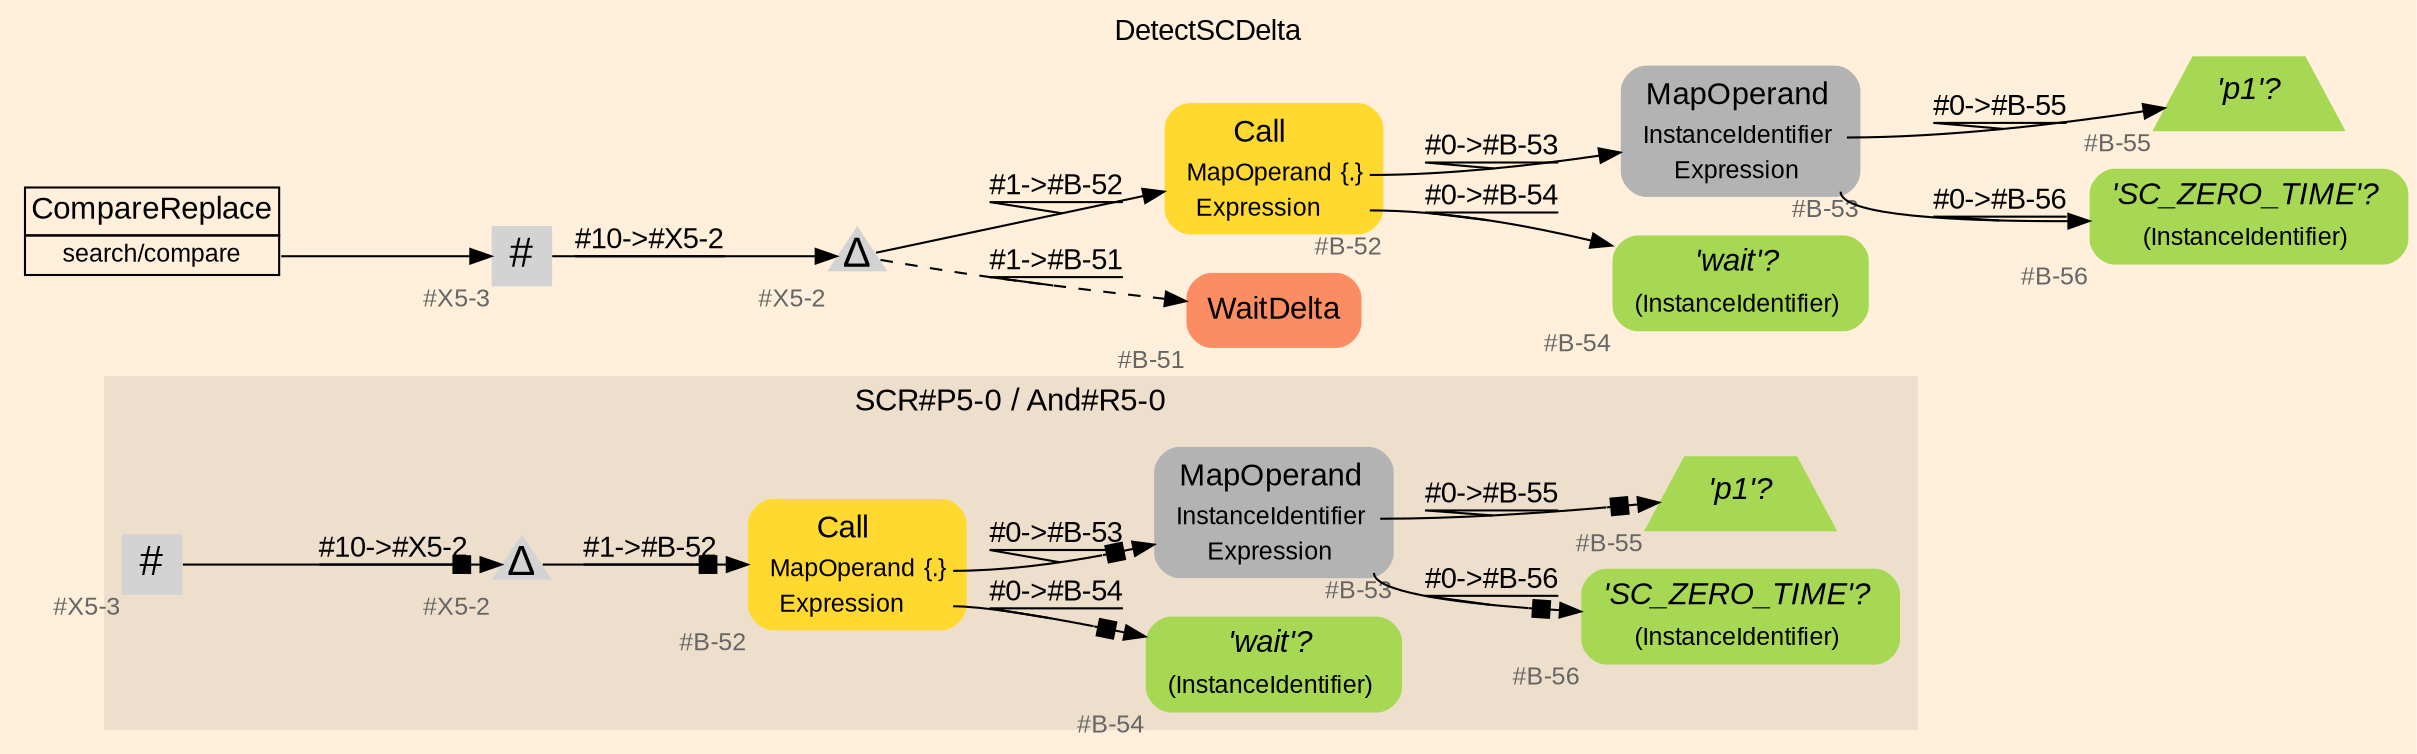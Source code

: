 digraph "DetectSCDelta" {
label = "DetectSCDelta"
labelloc = t
graph [
    rankdir = "LR"
    ranksep = 0.3
    bgcolor = antiquewhite1
    color = black
    fontcolor = black
    fontname = "Arial"
];
node [
    fontname = "Arial"
];
edge [
    fontname = "Arial"
];

// -------------------- figure And#R5-0 --------------------
// -------- region And#R5-0 ----------
subgraph "clusterAnd#R5-0" {
    label = "SCR#P5-0 / And#R5-0"
    style = "filled"
    color = antiquewhite2
    fontsize = "15"
    // -------- block And#R5-0/#B-52 ----------
    "And#R5-0/#B-52" [
        fillcolor = "/set28/6"
        xlabel = "#B-52"
        fontsize = "12"
        fontcolor = grey40
        shape = "plaintext"
        label = <<TABLE BORDER="0" CELLBORDER="0" CELLSPACING="0">
         <TR><TD><FONT COLOR="black" POINT-SIZE="15">Call</FONT></TD></TR>
         <TR><TD><FONT COLOR="black" POINT-SIZE="12">MapOperand</FONT></TD><TD PORT="port0"><FONT COLOR="black" POINT-SIZE="12">{.}</FONT></TD></TR>
         <TR><TD><FONT COLOR="black" POINT-SIZE="12">Expression</FONT></TD><TD PORT="port1"></TD></TR>
        </TABLE>>
        style = "rounded,filled"
    ];
    
    // -------- block And#R5-0/#B-53 ----------
    "And#R5-0/#B-53" [
        fillcolor = "/set28/8"
        xlabel = "#B-53"
        fontsize = "12"
        fontcolor = grey40
        shape = "plaintext"
        label = <<TABLE BORDER="0" CELLBORDER="0" CELLSPACING="0">
         <TR><TD><FONT COLOR="black" POINT-SIZE="15">MapOperand</FONT></TD></TR>
         <TR><TD><FONT COLOR="black" POINT-SIZE="12">InstanceIdentifier</FONT></TD><TD PORT="port0"></TD></TR>
         <TR><TD><FONT COLOR="black" POINT-SIZE="12">Expression</FONT></TD><TD PORT="port1"></TD></TR>
        </TABLE>>
        style = "rounded,filled"
    ];
    
    // -------- block And#R5-0/#B-54 ----------
    "And#R5-0/#B-54" [
        fillcolor = "/set28/5"
        xlabel = "#B-54"
        fontsize = "12"
        fontcolor = grey40
        shape = "plaintext"
        label = <<TABLE BORDER="0" CELLBORDER="0" CELLSPACING="0">
         <TR><TD><FONT COLOR="black" POINT-SIZE="15"><I>'wait'?</I></FONT></TD></TR>
         <TR><TD><FONT COLOR="black" POINT-SIZE="12">(InstanceIdentifier)</FONT></TD><TD PORT="port0"></TD></TR>
        </TABLE>>
        style = "rounded,filled"
    ];
    
    // -------- block And#R5-0/#B-55 ----------
    "And#R5-0/#B-55" [
        fillcolor = "/set28/5"
        xlabel = "#B-55"
        fontsize = "12"
        fontcolor = grey40
        shape = "trapezium"
        label = <<FONT COLOR="black" POINT-SIZE="15"><I>'p1'?</I></FONT>>
        style = "filled"
        penwidth = 0.0
    ];
    
    // -------- block And#R5-0/#B-56 ----------
    "And#R5-0/#B-56" [
        fillcolor = "/set28/5"
        xlabel = "#B-56"
        fontsize = "12"
        fontcolor = grey40
        shape = "plaintext"
        label = <<TABLE BORDER="0" CELLBORDER="0" CELLSPACING="0">
         <TR><TD><FONT COLOR="black" POINT-SIZE="15"><I>'SC_ZERO_TIME'?</I></FONT></TD></TR>
         <TR><TD><FONT COLOR="black" POINT-SIZE="12">(InstanceIdentifier)</FONT></TD><TD PORT="port0"></TD></TR>
        </TABLE>>
        style = "rounded,filled"
    ];
    
    // -------- block And#R5-0/#X5-3 ----------
    "And#R5-0/#X5-3" [
        xlabel = "#X5-3"
        fontsize = "12"
        fontcolor = grey40
        shape = "square"
        label = <<FONT COLOR="black" POINT-SIZE="20">#</FONT>>
        style = "filled"
        penwidth = 0.0
        fixedsize = true
        width = 0.4
        height = 0.4
    ];
    
    // -------- block And#R5-0/#X5-2 ----------
    "And#R5-0/#X5-2" [
        xlabel = "#X5-2"
        fontsize = "12"
        fontcolor = grey40
        shape = "triangle"
        label = <<FONT COLOR="black" POINT-SIZE="20">Δ</FONT>>
        style = "filled"
        penwidth = 0.0
        fixedsize = true
        width = 0.4
        height = 0.4
    ];
    
}

"And#R5-0/#B-52":port0 -> "And#R5-0/#B-53" [
    arrowhead="normalnonebox"
    label = "#0-&gt;#B-53"
    decorate = true
    color = black
    fontcolor = black
];

"And#R5-0/#B-52":port1 -> "And#R5-0/#B-54" [
    arrowhead="normalnonebox"
    label = "#0-&gt;#B-54"
    decorate = true
    color = black
    fontcolor = black
];

"And#R5-0/#B-53":port0 -> "And#R5-0/#B-55" [
    arrowhead="normalnonebox"
    label = "#0-&gt;#B-55"
    decorate = true
    color = black
    fontcolor = black
];

"And#R5-0/#B-53":port1 -> "And#R5-0/#B-56" [
    arrowhead="normalnonebox"
    label = "#0-&gt;#B-56"
    decorate = true
    color = black
    fontcolor = black
];

"And#R5-0/#X5-3" -> "And#R5-0/#X5-2" [
    arrowhead="normalnonebox"
    label = "#10-&gt;#X5-2"
    decorate = true
    color = black
    fontcolor = black
];

"And#R5-0/#X5-2" -> "And#R5-0/#B-52" [
    arrowhead="normalnonebox"
    label = "#1-&gt;#B-52"
    decorate = true
    color = black
    fontcolor = black
];


// -------------------- transformation figure --------------------
// -------- block CR#X5-4 ----------
"CR#X5-4" [
    fillcolor = antiquewhite1
    fontsize = "12"
    fontcolor = grey40
    shape = "plaintext"
    label = <<TABLE BORDER="0" CELLBORDER="1" CELLSPACING="0">
     <TR><TD><FONT COLOR="black" POINT-SIZE="15">CompareReplace</FONT></TD></TR>
     <TR><TD PORT="port0"><FONT COLOR="black" POINT-SIZE="12">search/compare</FONT></TD></TR>
    </TABLE>>
    style = "filled"
    color = black
];

// -------- block #X5-3 ----------
"#X5-3" [
    xlabel = "#X5-3"
    fontsize = "12"
    fontcolor = grey40
    shape = "square"
    label = <<FONT COLOR="black" POINT-SIZE="20">#</FONT>>
    style = "filled"
    penwidth = 0.0
    fixedsize = true
    width = 0.4
    height = 0.4
];

// -------- block #X5-2 ----------
"#X5-2" [
    xlabel = "#X5-2"
    fontsize = "12"
    fontcolor = grey40
    shape = "triangle"
    label = <<FONT COLOR="black" POINT-SIZE="20">Δ</FONT>>
    style = "filled"
    penwidth = 0.0
    fixedsize = true
    width = 0.4
    height = 0.4
];

// -------- block #B-52 ----------
"#B-52" [
    fillcolor = "/set28/6"
    xlabel = "#B-52"
    fontsize = "12"
    fontcolor = grey40
    shape = "plaintext"
    label = <<TABLE BORDER="0" CELLBORDER="0" CELLSPACING="0">
     <TR><TD><FONT COLOR="black" POINT-SIZE="15">Call</FONT></TD></TR>
     <TR><TD><FONT COLOR="black" POINT-SIZE="12">MapOperand</FONT></TD><TD PORT="port0"><FONT COLOR="black" POINT-SIZE="12">{.}</FONT></TD></TR>
     <TR><TD><FONT COLOR="black" POINT-SIZE="12">Expression</FONT></TD><TD PORT="port1"></TD></TR>
    </TABLE>>
    style = "rounded,filled"
];

// -------- block #B-53 ----------
"#B-53" [
    fillcolor = "/set28/8"
    xlabel = "#B-53"
    fontsize = "12"
    fontcolor = grey40
    shape = "plaintext"
    label = <<TABLE BORDER="0" CELLBORDER="0" CELLSPACING="0">
     <TR><TD><FONT COLOR="black" POINT-SIZE="15">MapOperand</FONT></TD></TR>
     <TR><TD><FONT COLOR="black" POINT-SIZE="12">InstanceIdentifier</FONT></TD><TD PORT="port0"></TD></TR>
     <TR><TD><FONT COLOR="black" POINT-SIZE="12">Expression</FONT></TD><TD PORT="port1"></TD></TR>
    </TABLE>>
    style = "rounded,filled"
];

// -------- block #B-55 ----------
"#B-55" [
    fillcolor = "/set28/5"
    xlabel = "#B-55"
    fontsize = "12"
    fontcolor = grey40
    shape = "trapezium"
    label = <<FONT COLOR="black" POINT-SIZE="15"><I>'p1'?</I></FONT>>
    style = "filled"
    penwidth = 0.0
];

// -------- block #B-56 ----------
"#B-56" [
    fillcolor = "/set28/5"
    xlabel = "#B-56"
    fontsize = "12"
    fontcolor = grey40
    shape = "plaintext"
    label = <<TABLE BORDER="0" CELLBORDER="0" CELLSPACING="0">
     <TR><TD><FONT COLOR="black" POINT-SIZE="15"><I>'SC_ZERO_TIME'?</I></FONT></TD></TR>
     <TR><TD><FONT COLOR="black" POINT-SIZE="12">(InstanceIdentifier)</FONT></TD><TD PORT="port0"></TD></TR>
    </TABLE>>
    style = "rounded,filled"
];

// -------- block #B-54 ----------
"#B-54" [
    fillcolor = "/set28/5"
    xlabel = "#B-54"
    fontsize = "12"
    fontcolor = grey40
    shape = "plaintext"
    label = <<TABLE BORDER="0" CELLBORDER="0" CELLSPACING="0">
     <TR><TD><FONT COLOR="black" POINT-SIZE="15"><I>'wait'?</I></FONT></TD></TR>
     <TR><TD><FONT COLOR="black" POINT-SIZE="12">(InstanceIdentifier)</FONT></TD><TD PORT="port0"></TD></TR>
    </TABLE>>
    style = "rounded,filled"
];

// -------- block #B-51 ----------
"#B-51" [
    fillcolor = "/set28/2"
    xlabel = "#B-51"
    fontsize = "12"
    fontcolor = grey40
    shape = "plaintext"
    label = <<TABLE BORDER="0" CELLBORDER="0" CELLSPACING="0">
     <TR><TD><FONT COLOR="black" POINT-SIZE="15">WaitDelta</FONT></TD></TR>
    </TABLE>>
    style = "rounded,filled"
];

"CR#X5-4":port0 -> "#X5-3" [
    label = ""
    decorate = true
    color = black
    fontcolor = black
];

"#X5-3" -> "#X5-2" [
    label = "#10-&gt;#X5-2"
    decorate = true
    color = black
    fontcolor = black
];

"#X5-2" -> "#B-52" [
    label = "#1-&gt;#B-52"
    decorate = true
    color = black
    fontcolor = black
];

"#X5-2" -> "#B-51" [
    style="dashed"
    label = "#1-&gt;#B-51"
    decorate = true
    color = black
    fontcolor = black
];

"#B-52":port0 -> "#B-53" [
    label = "#0-&gt;#B-53"
    decorate = true
    color = black
    fontcolor = black
];

"#B-52":port1 -> "#B-54" [
    label = "#0-&gt;#B-54"
    decorate = true
    color = black
    fontcolor = black
];

"#B-53":port0 -> "#B-55" [
    label = "#0-&gt;#B-55"
    decorate = true
    color = black
    fontcolor = black
];

"#B-53":port1 -> "#B-56" [
    label = "#0-&gt;#B-56"
    decorate = true
    color = black
    fontcolor = black
];


}
